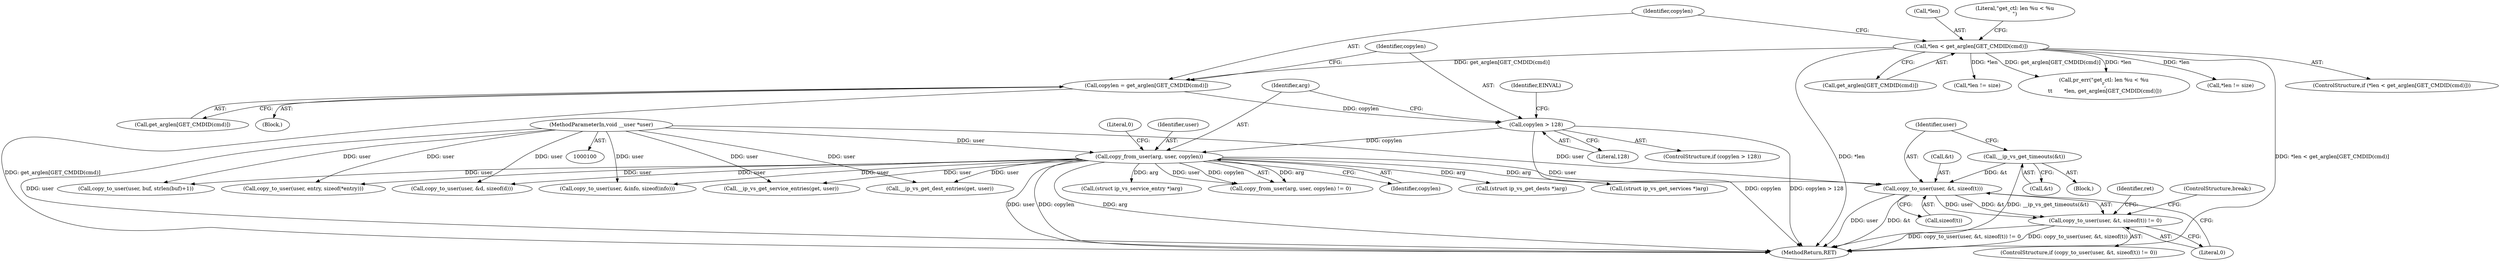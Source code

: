 digraph "0_linux_04bcef2a83f40c6db24222b27a52892cba39dffb@API" {
"1000410" [label="(Call,copy_to_user(user, &t, sizeof(t)))"];
"1000165" [label="(Call,copy_from_user(arg, user, copylen))"];
"1000103" [label="(MethodParameterIn,void __user *user)"];
"1000157" [label="(Call,copylen > 128)"];
"1000150" [label="(Call,copylen = get_arglen[GET_CMDID(cmd)])"];
"1000131" [label="(Call,*len < get_arglen[GET_CMDID(cmd)])"];
"1000405" [label="(Call,__ip_vs_get_timeouts(&t))"];
"1000409" [label="(Call,copy_to_user(user, &t, sizeof(t)) != 0)"];
"1000365" [label="(Call,(struct ip_vs_get_dests *)arg)"];
"1000150" [label="(Call,copylen = get_arglen[GET_CMDID(cmd)])"];
"1000167" [label="(Identifier,user)"];
"1000131" [label="(Call,*len < get_arglen[GET_CMDID(cmd)])"];
"1000287" [label="(Call,__ip_vs_get_service_entries(get, user))"];
"1000405" [label="(Call,__ip_vs_get_timeouts(&t))"];
"1000403" [label="(Block,)"];
"1000254" [label="(Call,(struct ip_vs_get_services *)arg)"];
"1000139" [label="(Call,pr_err(\"get_ctl: len %u < %u\n\",\n \t\t       *len, get_arglen[GET_CMDID(cmd)]))"];
"1000105" [label="(Block,)"];
"1000520" [label="(MethodReturn,RET)"];
"1000406" [label="(Call,&t)"];
"1000165" [label="(Call,copy_from_user(arg, user, copylen))"];
"1000410" [label="(Call,copy_to_user(user, &t, sizeof(t)))"];
"1000156" [label="(ControlStructure,if (copylen > 128))"];
"1000130" [label="(ControlStructure,if (*len < get_arglen[GET_CMDID(cmd)]))"];
"1000157" [label="(Call,copylen > 128)"];
"1000411" [label="(Identifier,user)"];
"1000497" [label="(Call,copy_to_user(user, &d, sizeof(d)))"];
"1000158" [label="(Identifier,copylen)"];
"1000166" [label="(Identifier,arg)"];
"1000134" [label="(Call,get_arglen[GET_CMDID(cmd)])"];
"1000412" [label="(Call,&t)"];
"1000236" [label="(Call,copy_to_user(user, &info, sizeof(info)))"];
"1000418" [label="(Identifier,ret)"];
"1000140" [label="(Literal,\"get_ctl: len %u < %u\n\")"];
"1000159" [label="(Literal,128)"];
"1000414" [label="(Call,sizeof(t))"];
"1000152" [label="(Call,get_arglen[GET_CMDID(cmd)])"];
"1000151" [label="(Identifier,copylen)"];
"1000270" [label="(Call,*len != size)"];
"1000408" [label="(ControlStructure,if (copy_to_user(user, &t, sizeof(t)) != 0))"];
"1000162" [label="(Identifier,EINVAL)"];
"1000416" [label="(Literal,0)"];
"1000168" [label="(Identifier,copylen)"];
"1000421" [label="(ControlStructure,break;)"];
"1000409" [label="(Call,copy_to_user(user, &t, sizeof(t)) != 0)"];
"1000298" [label="(Call,(struct ip_vs_service_entry *)arg)"];
"1000340" [label="(Call,copy_to_user(user, entry, sizeof(*entry)))"];
"1000381" [label="(Call,*len != size)"];
"1000164" [label="(Call,copy_from_user(arg, user, copylen) != 0)"];
"1000169" [label="(Literal,0)"];
"1000398" [label="(Call,__ip_vs_get_dest_entries(get, user))"];
"1000103" [label="(MethodParameterIn,void __user *user)"];
"1000194" [label="(Call,copy_to_user(user, buf, strlen(buf)+1))"];
"1000132" [label="(Call,*len)"];
"1000410" -> "1000409"  [label="AST: "];
"1000410" -> "1000414"  [label="CFG: "];
"1000411" -> "1000410"  [label="AST: "];
"1000412" -> "1000410"  [label="AST: "];
"1000414" -> "1000410"  [label="AST: "];
"1000416" -> "1000410"  [label="CFG: "];
"1000410" -> "1000520"  [label="DDG: user"];
"1000410" -> "1000520"  [label="DDG: &t"];
"1000410" -> "1000409"  [label="DDG: user"];
"1000410" -> "1000409"  [label="DDG: &t"];
"1000165" -> "1000410"  [label="DDG: user"];
"1000103" -> "1000410"  [label="DDG: user"];
"1000405" -> "1000410"  [label="DDG: &t"];
"1000165" -> "1000164"  [label="AST: "];
"1000165" -> "1000168"  [label="CFG: "];
"1000166" -> "1000165"  [label="AST: "];
"1000167" -> "1000165"  [label="AST: "];
"1000168" -> "1000165"  [label="AST: "];
"1000169" -> "1000165"  [label="CFG: "];
"1000165" -> "1000520"  [label="DDG: copylen"];
"1000165" -> "1000520"  [label="DDG: arg"];
"1000165" -> "1000520"  [label="DDG: user"];
"1000165" -> "1000164"  [label="DDG: arg"];
"1000165" -> "1000164"  [label="DDG: user"];
"1000165" -> "1000164"  [label="DDG: copylen"];
"1000103" -> "1000165"  [label="DDG: user"];
"1000157" -> "1000165"  [label="DDG: copylen"];
"1000165" -> "1000194"  [label="DDG: user"];
"1000165" -> "1000236"  [label="DDG: user"];
"1000165" -> "1000254"  [label="DDG: arg"];
"1000165" -> "1000287"  [label="DDG: user"];
"1000165" -> "1000298"  [label="DDG: arg"];
"1000165" -> "1000340"  [label="DDG: user"];
"1000165" -> "1000365"  [label="DDG: arg"];
"1000165" -> "1000398"  [label="DDG: user"];
"1000165" -> "1000497"  [label="DDG: user"];
"1000103" -> "1000100"  [label="AST: "];
"1000103" -> "1000520"  [label="DDG: user"];
"1000103" -> "1000194"  [label="DDG: user"];
"1000103" -> "1000236"  [label="DDG: user"];
"1000103" -> "1000287"  [label="DDG: user"];
"1000103" -> "1000340"  [label="DDG: user"];
"1000103" -> "1000398"  [label="DDG: user"];
"1000103" -> "1000497"  [label="DDG: user"];
"1000157" -> "1000156"  [label="AST: "];
"1000157" -> "1000159"  [label="CFG: "];
"1000158" -> "1000157"  [label="AST: "];
"1000159" -> "1000157"  [label="AST: "];
"1000162" -> "1000157"  [label="CFG: "];
"1000166" -> "1000157"  [label="CFG: "];
"1000157" -> "1000520"  [label="DDG: copylen > 128"];
"1000157" -> "1000520"  [label="DDG: copylen"];
"1000150" -> "1000157"  [label="DDG: copylen"];
"1000150" -> "1000105"  [label="AST: "];
"1000150" -> "1000152"  [label="CFG: "];
"1000151" -> "1000150"  [label="AST: "];
"1000152" -> "1000150"  [label="AST: "];
"1000158" -> "1000150"  [label="CFG: "];
"1000150" -> "1000520"  [label="DDG: get_arglen[GET_CMDID(cmd)]"];
"1000131" -> "1000150"  [label="DDG: get_arglen[GET_CMDID(cmd)]"];
"1000131" -> "1000130"  [label="AST: "];
"1000131" -> "1000134"  [label="CFG: "];
"1000132" -> "1000131"  [label="AST: "];
"1000134" -> "1000131"  [label="AST: "];
"1000140" -> "1000131"  [label="CFG: "];
"1000151" -> "1000131"  [label="CFG: "];
"1000131" -> "1000520"  [label="DDG: *len"];
"1000131" -> "1000520"  [label="DDG: *len < get_arglen[GET_CMDID(cmd)]"];
"1000131" -> "1000139"  [label="DDG: *len"];
"1000131" -> "1000139"  [label="DDG: get_arglen[GET_CMDID(cmd)]"];
"1000131" -> "1000270"  [label="DDG: *len"];
"1000131" -> "1000381"  [label="DDG: *len"];
"1000405" -> "1000403"  [label="AST: "];
"1000405" -> "1000406"  [label="CFG: "];
"1000406" -> "1000405"  [label="AST: "];
"1000411" -> "1000405"  [label="CFG: "];
"1000405" -> "1000520"  [label="DDG: __ip_vs_get_timeouts(&t)"];
"1000409" -> "1000408"  [label="AST: "];
"1000409" -> "1000416"  [label="CFG: "];
"1000416" -> "1000409"  [label="AST: "];
"1000418" -> "1000409"  [label="CFG: "];
"1000421" -> "1000409"  [label="CFG: "];
"1000409" -> "1000520"  [label="DDG: copy_to_user(user, &t, sizeof(t)) != 0"];
"1000409" -> "1000520"  [label="DDG: copy_to_user(user, &t, sizeof(t))"];
}
